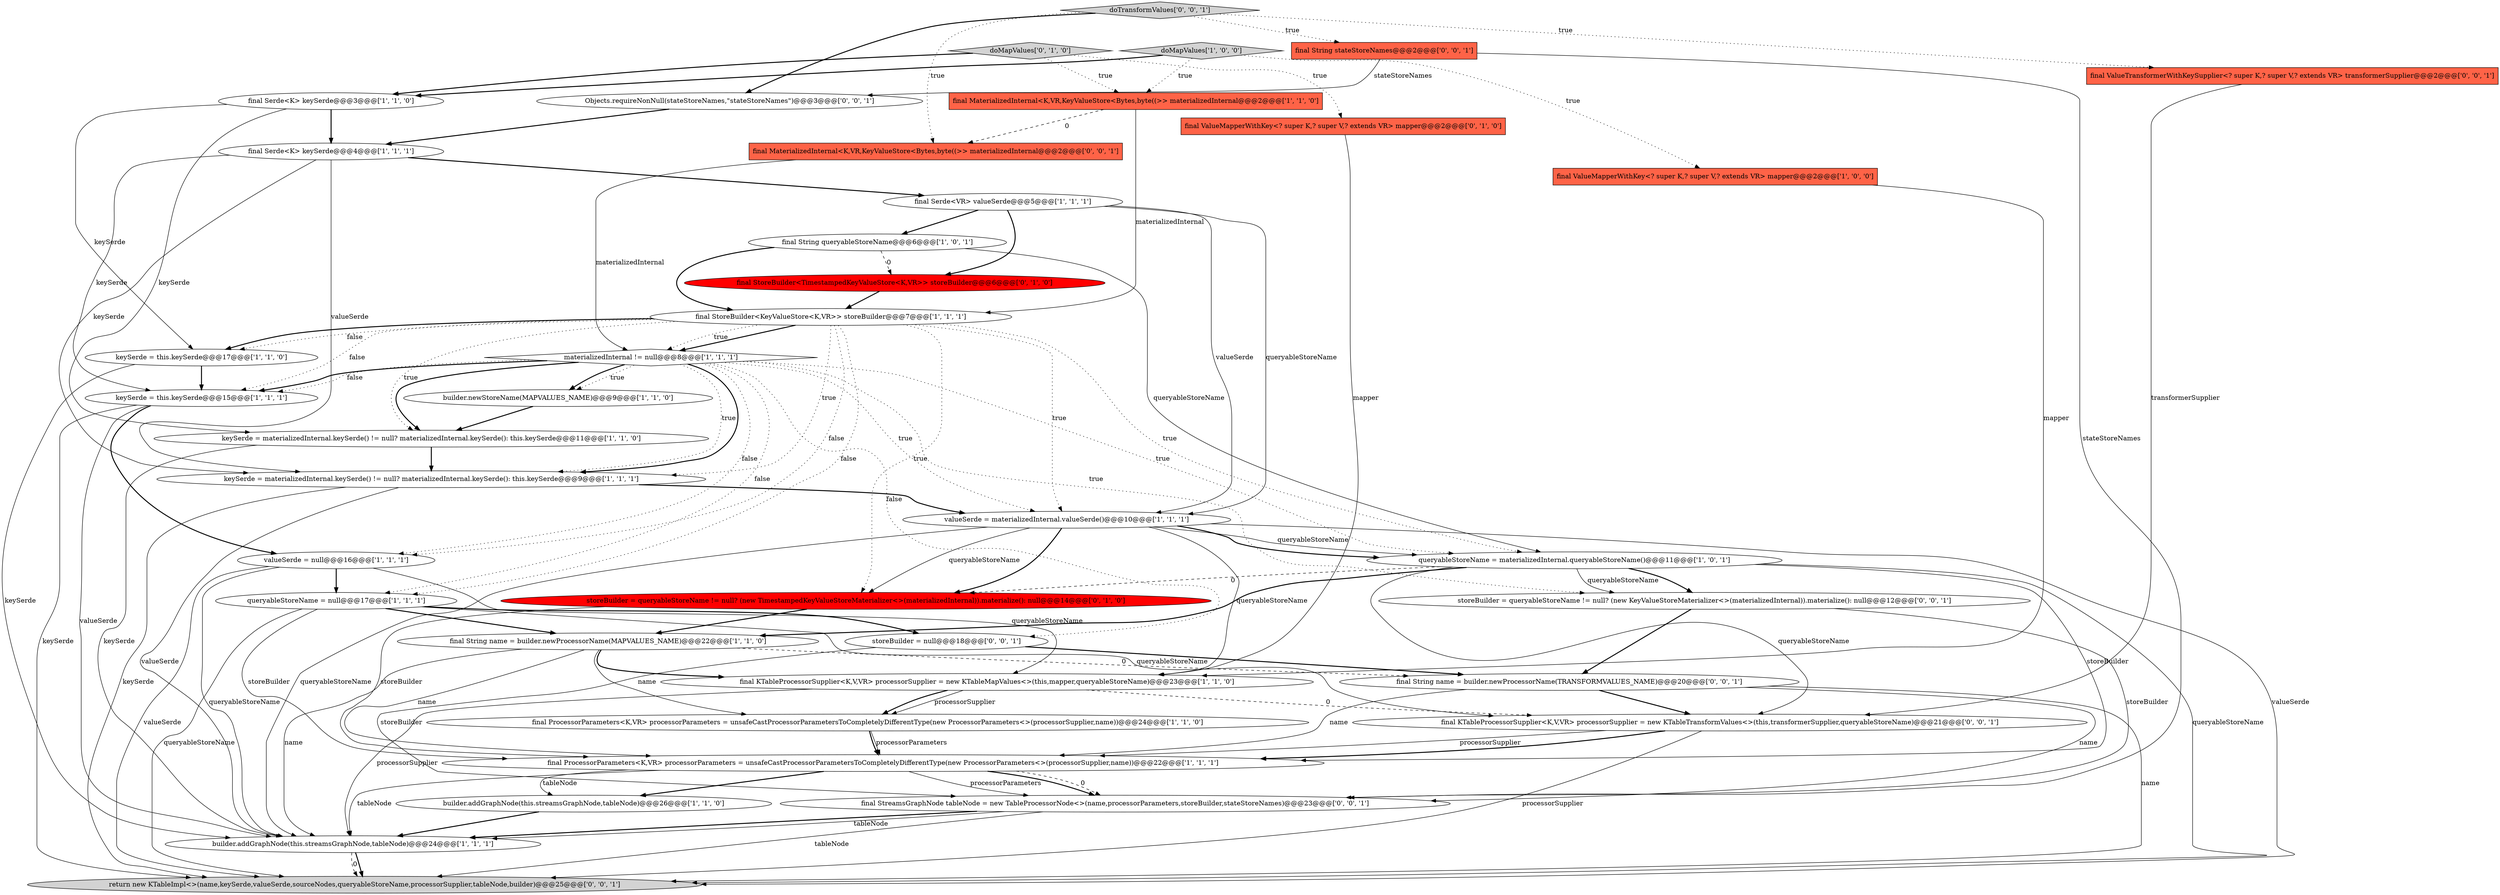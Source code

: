 digraph {
7 [style = filled, label = "queryableStoreName = materializedInternal.queryableStoreName()@@@11@@@['1', '0', '1']", fillcolor = white, shape = ellipse image = "AAA0AAABBB1BBB"];
31 [style = filled, label = "storeBuilder = null@@@18@@@['0', '0', '1']", fillcolor = white, shape = ellipse image = "AAA0AAABBB3BBB"];
34 [style = filled, label = "final StreamsGraphNode tableNode = new TableProcessorNode<>(name,processorParameters,storeBuilder,stateStoreNames)@@@23@@@['0', '0', '1']", fillcolor = white, shape = ellipse image = "AAA0AAABBB3BBB"];
15 [style = filled, label = "final Serde<K> keySerde@@@4@@@['1', '1', '1']", fillcolor = white, shape = ellipse image = "AAA0AAABBB1BBB"];
36 [style = filled, label = "final KTableProcessorSupplier<K,V,VR> processorSupplier = new KTableTransformValues<>(this,transformerSupplier,queryableStoreName)@@@21@@@['0', '0', '1']", fillcolor = white, shape = ellipse image = "AAA0AAABBB3BBB"];
14 [style = filled, label = "final String name = builder.newProcessorName(MAPVALUES_NAME)@@@22@@@['1', '1', '0']", fillcolor = white, shape = ellipse image = "AAA0AAABBB1BBB"];
33 [style = filled, label = "final String stateStoreNames@@@2@@@['0', '0', '1']", fillcolor = tomato, shape = box image = "AAA0AAABBB3BBB"];
8 [style = filled, label = "keySerde = materializedInternal.keySerde() != null? materializedInternal.keySerde(): this.keySerde@@@11@@@['1', '1', '0']", fillcolor = white, shape = ellipse image = "AAA0AAABBB1BBB"];
11 [style = filled, label = "builder.addGraphNode(this.streamsGraphNode,tableNode)@@@24@@@['1', '1', '1']", fillcolor = white, shape = ellipse image = "AAA0AAABBB1BBB"];
35 [style = filled, label = "final String name = builder.newProcessorName(TRANSFORMVALUES_NAME)@@@20@@@['0', '0', '1']", fillcolor = white, shape = ellipse image = "AAA0AAABBB3BBB"];
25 [style = filled, label = "final ValueMapperWithKey<? super K,? super V,? extends VR> mapper@@@2@@@['0', '1', '0']", fillcolor = tomato, shape = box image = "AAA0AAABBB2BBB"];
4 [style = filled, label = "builder.newStoreName(MAPVALUES_NAME)@@@9@@@['1', '1', '0']", fillcolor = white, shape = ellipse image = "AAA0AAABBB1BBB"];
24 [style = filled, label = "final StoreBuilder<TimestampedKeyValueStore<K,VR>> storeBuilder@@@6@@@['0', '1', '0']", fillcolor = red, shape = ellipse image = "AAA1AAABBB2BBB"];
21 [style = filled, label = "final String queryableStoreName@@@6@@@['1', '0', '1']", fillcolor = white, shape = ellipse image = "AAA0AAABBB1BBB"];
17 [style = filled, label = "queryableStoreName = null@@@17@@@['1', '1', '1']", fillcolor = white, shape = ellipse image = "AAA0AAABBB1BBB"];
23 [style = filled, label = "builder.addGraphNode(this.streamsGraphNode,tableNode)@@@26@@@['1', '1', '0']", fillcolor = white, shape = ellipse image = "AAA0AAABBB1BBB"];
22 [style = filled, label = "final StoreBuilder<KeyValueStore<K,VR>> storeBuilder@@@7@@@['1', '1', '1']", fillcolor = white, shape = ellipse image = "AAA0AAABBB1BBB"];
18 [style = filled, label = "final KTableProcessorSupplier<K,V,VR> processorSupplier = new KTableMapValues<>(this,mapper,queryableStoreName)@@@23@@@['1', '1', '0']", fillcolor = white, shape = ellipse image = "AAA0AAABBB1BBB"];
1 [style = filled, label = "final Serde<K> keySerde@@@3@@@['1', '1', '0']", fillcolor = white, shape = ellipse image = "AAA0AAABBB1BBB"];
30 [style = filled, label = "doTransformValues['0', '0', '1']", fillcolor = lightgray, shape = diamond image = "AAA0AAABBB3BBB"];
12 [style = filled, label = "keySerde = materializedInternal.keySerde() != null? materializedInternal.keySerde(): this.keySerde@@@9@@@['1', '1', '1']", fillcolor = white, shape = ellipse image = "AAA0AAABBB1BBB"];
3 [style = filled, label = "final Serde<VR> valueSerde@@@5@@@['1', '1', '1']", fillcolor = white, shape = ellipse image = "AAA0AAABBB1BBB"];
27 [style = filled, label = "doMapValues['0', '1', '0']", fillcolor = lightgray, shape = diamond image = "AAA0AAABBB2BBB"];
38 [style = filled, label = "storeBuilder = queryableStoreName != null? (new KeyValueStoreMaterializer<>(materializedInternal)).materialize(): null@@@12@@@['0', '0', '1']", fillcolor = white, shape = ellipse image = "AAA0AAABBB3BBB"];
16 [style = filled, label = "final ValueMapperWithKey<? super K,? super V,? extends VR> mapper@@@2@@@['1', '0', '0']", fillcolor = tomato, shape = box image = "AAA0AAABBB1BBB"];
26 [style = filled, label = "storeBuilder = queryableStoreName != null? (new TimestampedKeyValueStoreMaterializer<>(materializedInternal)).materialize(): null@@@14@@@['0', '1', '0']", fillcolor = red, shape = ellipse image = "AAA1AAABBB2BBB"];
13 [style = filled, label = "keySerde = this.keySerde@@@15@@@['1', '1', '1']", fillcolor = white, shape = ellipse image = "AAA0AAABBB1BBB"];
5 [style = filled, label = "final ProcessorParameters<K,VR> processorParameters = unsafeCastProcessorParametersToCompletelyDifferentType(new ProcessorParameters<>(processorSupplier,name))@@@22@@@['1', '1', '1']", fillcolor = white, shape = ellipse image = "AAA0AAABBB1BBB"];
10 [style = filled, label = "final ProcessorParameters<K,VR> processorParameters = unsafeCastProcessorParametersToCompletelyDifferentType(new ProcessorParameters<>(processorSupplier,name))@@@24@@@['1', '1', '0']", fillcolor = white, shape = ellipse image = "AAA0AAABBB1BBB"];
6 [style = filled, label = "doMapValues['1', '0', '0']", fillcolor = lightgray, shape = diamond image = "AAA0AAABBB1BBB"];
2 [style = filled, label = "valueSerde = null@@@16@@@['1', '1', '1']", fillcolor = white, shape = ellipse image = "AAA0AAABBB1BBB"];
9 [style = filled, label = "keySerde = this.keySerde@@@17@@@['1', '1', '0']", fillcolor = white, shape = ellipse image = "AAA0AAABBB1BBB"];
32 [style = filled, label = "final ValueTransformerWithKeySupplier<? super K,? super V,? extends VR> transformerSupplier@@@2@@@['0', '0', '1']", fillcolor = tomato, shape = box image = "AAA0AAABBB3BBB"];
20 [style = filled, label = "final MaterializedInternal<K,VR,KeyValueStore<Bytes,byte((>> materializedInternal@@@2@@@['1', '1', '0']", fillcolor = tomato, shape = box image = "AAA0AAABBB1BBB"];
28 [style = filled, label = "Objects.requireNonNull(stateStoreNames,\"stateStoreNames\")@@@3@@@['0', '0', '1']", fillcolor = white, shape = ellipse image = "AAA0AAABBB3BBB"];
19 [style = filled, label = "valueSerde = materializedInternal.valueSerde()@@@10@@@['1', '1', '1']", fillcolor = white, shape = ellipse image = "AAA0AAABBB1BBB"];
29 [style = filled, label = "return new KTableImpl<>(name,keySerde,valueSerde,sourceNodes,queryableStoreName,processorSupplier,tableNode,builder)@@@25@@@['0', '0', '1']", fillcolor = lightgray, shape = ellipse image = "AAA0AAABBB3BBB"];
37 [style = filled, label = "final MaterializedInternal<K,VR,KeyValueStore<Bytes,byte((>> materializedInternal@@@2@@@['0', '0', '1']", fillcolor = tomato, shape = box image = "AAA0AAABBB3BBB"];
0 [style = filled, label = "materializedInternal != null@@@8@@@['1', '1', '1']", fillcolor = white, shape = diamond image = "AAA0AAABBB1BBB"];
0->12 [style = dotted, label="true"];
0->13 [style = bold, label=""];
3->24 [style = bold, label=""];
15->13 [style = solid, label="keySerde"];
0->19 [style = dotted, label="true"];
22->13 [style = dotted, label="false"];
18->10 [style = solid, label="processorSupplier"];
26->5 [style = solid, label="storeBuilder"];
11->29 [style = bold, label=""];
0->2 [style = dotted, label="false"];
33->28 [style = solid, label="stateStoreNames"];
2->29 [style = solid, label="valueSerde"];
13->11 [style = solid, label="valueSerde"];
35->5 [style = solid, label="name"];
20->37 [style = dashed, label="0"];
7->5 [style = solid, label="storeBuilder"];
5->34 [style = solid, label="processorParameters"];
5->34 [style = bold, label=""];
7->14 [style = bold, label=""];
1->9 [style = solid, label="keySerde"];
30->28 [style = bold, label=""];
22->0 [style = bold, label=""];
16->18 [style = solid, label="mapper"];
14->10 [style = solid, label="name"];
31->35 [style = bold, label=""];
6->16 [style = dotted, label="true"];
17->14 [style = bold, label=""];
37->0 [style = solid, label="materializedInternal"];
25->18 [style = solid, label="mapper"];
31->34 [style = solid, label="storeBuilder"];
0->8 [style = bold, label=""];
10->5 [style = solid, label="processorParameters"];
4->8 [style = bold, label=""];
22->9 [style = dotted, label="false"];
7->26 [style = dashed, label="0"];
21->24 [style = dashed, label="0"];
19->7 [style = solid, label="queryableStoreName"];
0->7 [style = dotted, label="true"];
30->33 [style = dotted, label="true"];
32->36 [style = solid, label="transformerSupplier"];
5->23 [style = solid, label="tableNode"];
0->38 [style = dotted, label="true"];
0->31 [style = dotted, label="false"];
22->19 [style = dotted, label="true"];
17->36 [style = solid, label="queryableStoreName"];
27->25 [style = dotted, label="true"];
5->23 [style = bold, label=""];
33->34 [style = solid, label="stateStoreNames"];
13->29 [style = solid, label="keySerde"];
22->0 [style = dotted, label="true"];
22->9 [style = bold, label=""];
22->7 [style = dotted, label="true"];
26->14 [style = bold, label=""];
12->11 [style = solid, label="valueSerde"];
5->34 [style = dashed, label="0"];
3->19 [style = solid, label="queryableStoreName"];
36->5 [style = solid, label="processorSupplier"];
6->20 [style = dotted, label="true"];
2->18 [style = solid, label="queryableStoreName"];
2->11 [style = solid, label="queryableStoreName"];
21->22 [style = bold, label=""];
27->20 [style = dotted, label="true"];
19->26 [style = bold, label=""];
14->5 [style = solid, label="name"];
30->32 [style = dotted, label="true"];
19->18 [style = solid, label="queryableStoreName"];
14->35 [style = dashed, label="0"];
14->18 [style = bold, label=""];
0->13 [style = dotted, label="false"];
14->11 [style = solid, label="name"];
20->22 [style = solid, label="materializedInternal"];
38->35 [style = bold, label=""];
3->19 [style = solid, label="valueSerde"];
17->5 [style = solid, label="storeBuilder"];
21->7 [style = solid, label="queryableStoreName"];
2->17 [style = bold, label=""];
36->29 [style = solid, label="processorSupplier"];
9->11 [style = solid, label="keySerde"];
34->29 [style = solid, label="tableNode"];
0->12 [style = bold, label=""];
35->29 [style = solid, label="name"];
0->4 [style = dotted, label="true"];
1->8 [style = solid, label="keySerde"];
19->26 [style = solid, label="queryableStoreName"];
0->17 [style = dotted, label="false"];
15->3 [style = bold, label=""];
5->11 [style = solid, label="tableNode"];
6->1 [style = bold, label=""];
10->5 [style = bold, label=""];
18->10 [style = bold, label=""];
22->26 [style = dotted, label="true"];
18->36 [style = dashed, label="0"];
8->11 [style = solid, label="keySerde"];
3->21 [style = bold, label=""];
36->5 [style = bold, label=""];
30->37 [style = dotted, label="true"];
23->11 [style = bold, label=""];
8->12 [style = bold, label=""];
13->2 [style = bold, label=""];
27->1 [style = bold, label=""];
28->15 [style = bold, label=""];
1->15 [style = bold, label=""];
17->31 [style = bold, label=""];
18->11 [style = solid, label="processorSupplier"];
11->29 [style = dashed, label="0"];
38->34 [style = solid, label="storeBuilder"];
22->2 [style = dotted, label="false"];
24->22 [style = bold, label=""];
17->29 [style = solid, label="queryableStoreName"];
7->36 [style = solid, label="queryableStoreName"];
34->11 [style = bold, label=""];
22->12 [style = dotted, label="true"];
7->38 [style = bold, label=""];
22->8 [style = dotted, label="true"];
19->29 [style = solid, label="valueSerde"];
0->4 [style = bold, label=""];
15->12 [style = solid, label="keySerde"];
12->29 [style = solid, label="keySerde"];
7->29 [style = solid, label="queryableStoreName"];
35->36 [style = bold, label=""];
12->19 [style = bold, label=""];
15->12 [style = solid, label="valueSerde"];
7->38 [style = solid, label="queryableStoreName"];
34->11 [style = solid, label="tableNode"];
19->7 [style = bold, label=""];
35->34 [style = solid, label="name"];
19->11 [style = solid, label="queryableStoreName"];
22->17 [style = dotted, label="false"];
9->13 [style = bold, label=""];
}
